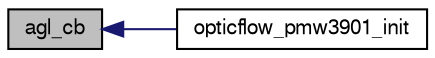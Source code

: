 digraph "agl_cb"
{
  edge [fontname="FreeSans",fontsize="10",labelfontname="FreeSans",labelfontsize="10"];
  node [fontname="FreeSans",fontsize="10",shape=record];
  rankdir="LR";
  Node1 [label="agl_cb",height=0.2,width=0.4,color="black", fillcolor="grey75", style="filled", fontcolor="black"];
  Node1 -> Node2 [dir="back",color="midnightblue",fontsize="10",style="solid",fontname="FreeSans"];
  Node2 [label="opticflow_pmw3901_init",height=0.2,width=0.4,color="black", fillcolor="white", style="filled",URL="$opticflow__pmw3901_8h.html#a2322e65a95d068baae9381aace2519ee"];
}
